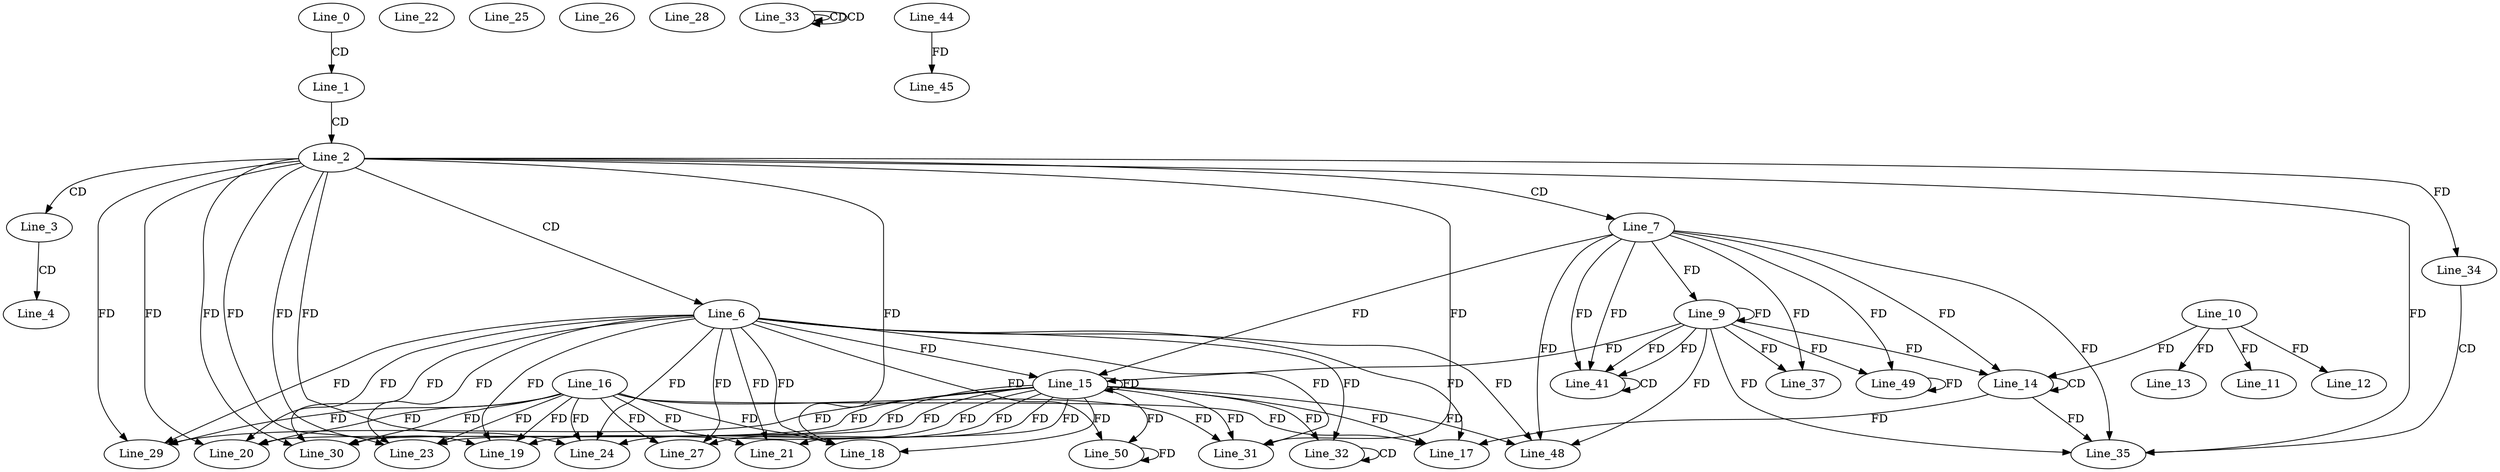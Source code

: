 digraph G {
  Line_0;
  Line_1;
  Line_2;
  Line_3;
  Line_4;
  Line_6;
  Line_7;
  Line_9;
  Line_9;
  Line_10;
  Line_11;
  Line_12;
  Line_13;
  Line_14;
  Line_14;
  Line_15;
  Line_15;
  Line_15;
  Line_15;
  Line_17;
  Line_16;
  Line_17;
  Line_18;
  Line_18;
  Line_18;
  Line_19;
  Line_19;
  Line_19;
  Line_20;
  Line_20;
  Line_20;
  Line_21;
  Line_21;
  Line_22;
  Line_22;
  Line_23;
  Line_23;
  Line_23;
  Line_24;
  Line_24;
  Line_24;
  Line_25;
  Line_25;
  Line_26;
  Line_26;
  Line_27;
  Line_27;
  Line_28;
  Line_28;
  Line_29;
  Line_29;
  Line_29;
  Line_30;
  Line_30;
  Line_30;
  Line_31;
  Line_31;
  Line_32;
  Line_32;
  Line_33;
  Line_33;
  Line_33;
  Line_34;
  Line_35;
  Line_37;
  Line_41;
  Line_41;
  Line_44;
  Line_45;
  Line_48;
  Line_49;
  Line_50;
  Line_0 -> Line_1 [ label="CD" ];
  Line_1 -> Line_2 [ label="CD" ];
  Line_2 -> Line_3 [ label="CD" ];
  Line_3 -> Line_4 [ label="CD" ];
  Line_2 -> Line_6 [ label="CD" ];
  Line_2 -> Line_7 [ label="CD" ];
  Line_7 -> Line_9 [ label="FD" ];
  Line_9 -> Line_9 [ label="FD" ];
  Line_10 -> Line_11 [ label="FD" ];
  Line_10 -> Line_12 [ label="FD" ];
  Line_10 -> Line_13 [ label="FD" ];
  Line_14 -> Line_14 [ label="CD" ];
  Line_7 -> Line_14 [ label="FD" ];
  Line_9 -> Line_14 [ label="FD" ];
  Line_10 -> Line_14 [ label="FD" ];
  Line_6 -> Line_15 [ label="FD" ];
  Line_15 -> Line_15 [ label="FD" ];
  Line_7 -> Line_15 [ label="FD" ];
  Line_9 -> Line_15 [ label="FD" ];
  Line_6 -> Line_17 [ label="FD" ];
  Line_15 -> Line_17 [ label="FD" ];
  Line_14 -> Line_17 [ label="FD" ];
  Line_16 -> Line_17 [ label="FD" ];
  Line_6 -> Line_18 [ label="FD" ];
  Line_15 -> Line_18 [ label="FD" ];
  Line_16 -> Line_18 [ label="FD" ];
  Line_2 -> Line_18 [ label="FD" ];
  Line_6 -> Line_19 [ label="FD" ];
  Line_15 -> Line_19 [ label="FD" ];
  Line_16 -> Line_19 [ label="FD" ];
  Line_2 -> Line_19 [ label="FD" ];
  Line_6 -> Line_20 [ label="FD" ];
  Line_15 -> Line_20 [ label="FD" ];
  Line_16 -> Line_20 [ label="FD" ];
  Line_2 -> Line_20 [ label="FD" ];
  Line_6 -> Line_21 [ label="FD" ];
  Line_15 -> Line_21 [ label="FD" ];
  Line_16 -> Line_21 [ label="FD" ];
  Line_6 -> Line_23 [ label="FD" ];
  Line_15 -> Line_23 [ label="FD" ];
  Line_16 -> Line_23 [ label="FD" ];
  Line_2 -> Line_23 [ label="FD" ];
  Line_6 -> Line_24 [ label="FD" ];
  Line_15 -> Line_24 [ label="FD" ];
  Line_16 -> Line_24 [ label="FD" ];
  Line_2 -> Line_24 [ label="FD" ];
  Line_6 -> Line_27 [ label="FD" ];
  Line_15 -> Line_27 [ label="FD" ];
  Line_16 -> Line_27 [ label="FD" ];
  Line_6 -> Line_29 [ label="FD" ];
  Line_15 -> Line_29 [ label="FD" ];
  Line_16 -> Line_29 [ label="FD" ];
  Line_2 -> Line_29 [ label="FD" ];
  Line_6 -> Line_30 [ label="FD" ];
  Line_15 -> Line_30 [ label="FD" ];
  Line_16 -> Line_30 [ label="FD" ];
  Line_2 -> Line_30 [ label="FD" ];
  Line_6 -> Line_31 [ label="FD" ];
  Line_15 -> Line_31 [ label="FD" ];
  Line_2 -> Line_31 [ label="FD" ];
  Line_16 -> Line_31 [ label="FD" ];
  Line_32 -> Line_32 [ label="CD" ];
  Line_6 -> Line_32 [ label="FD" ];
  Line_15 -> Line_32 [ label="FD" ];
  Line_33 -> Line_33 [ label="CD" ];
  Line_33 -> Line_33 [ label="CD" ];
  Line_2 -> Line_34 [ label="FD" ];
  Line_34 -> Line_35 [ label="CD" ];
  Line_7 -> Line_35 [ label="FD" ];
  Line_9 -> Line_35 [ label="FD" ];
  Line_2 -> Line_35 [ label="FD" ];
  Line_14 -> Line_35 [ label="FD" ];
  Line_7 -> Line_37 [ label="FD" ];
  Line_9 -> Line_37 [ label="FD" ];
  Line_7 -> Line_41 [ label="FD" ];
  Line_9 -> Line_41 [ label="FD" ];
  Line_41 -> Line_41 [ label="CD" ];
  Line_7 -> Line_41 [ label="FD" ];
  Line_9 -> Line_41 [ label="FD" ];
  Line_44 -> Line_45 [ label="FD" ];
  Line_7 -> Line_48 [ label="FD" ];
  Line_9 -> Line_48 [ label="FD" ];
  Line_6 -> Line_48 [ label="FD" ];
  Line_15 -> Line_48 [ label="FD" ];
  Line_7 -> Line_49 [ label="FD" ];
  Line_9 -> Line_49 [ label="FD" ];
  Line_49 -> Line_49 [ label="FD" ];
  Line_6 -> Line_50 [ label="FD" ];
  Line_15 -> Line_50 [ label="FD" ];
  Line_50 -> Line_50 [ label="FD" ];
}
